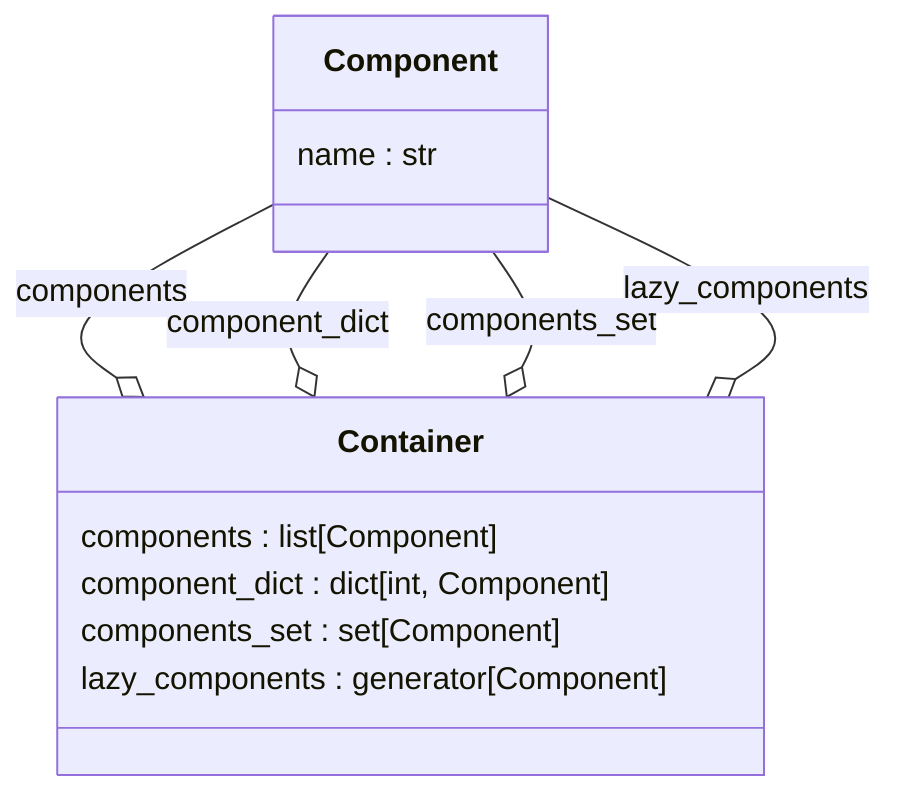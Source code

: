 classDiagram
  class Component {
    name : str
  }
  class Container {
    components : list[Component]
    component_dict : dict[int, Component]
    components_set : set[Component]
    lazy_components : generator[Component]
  }
  Component --o Container : components
  Component --o Container : component_dict
  Component --o Container : components_set
  Component --o Container : lazy_components